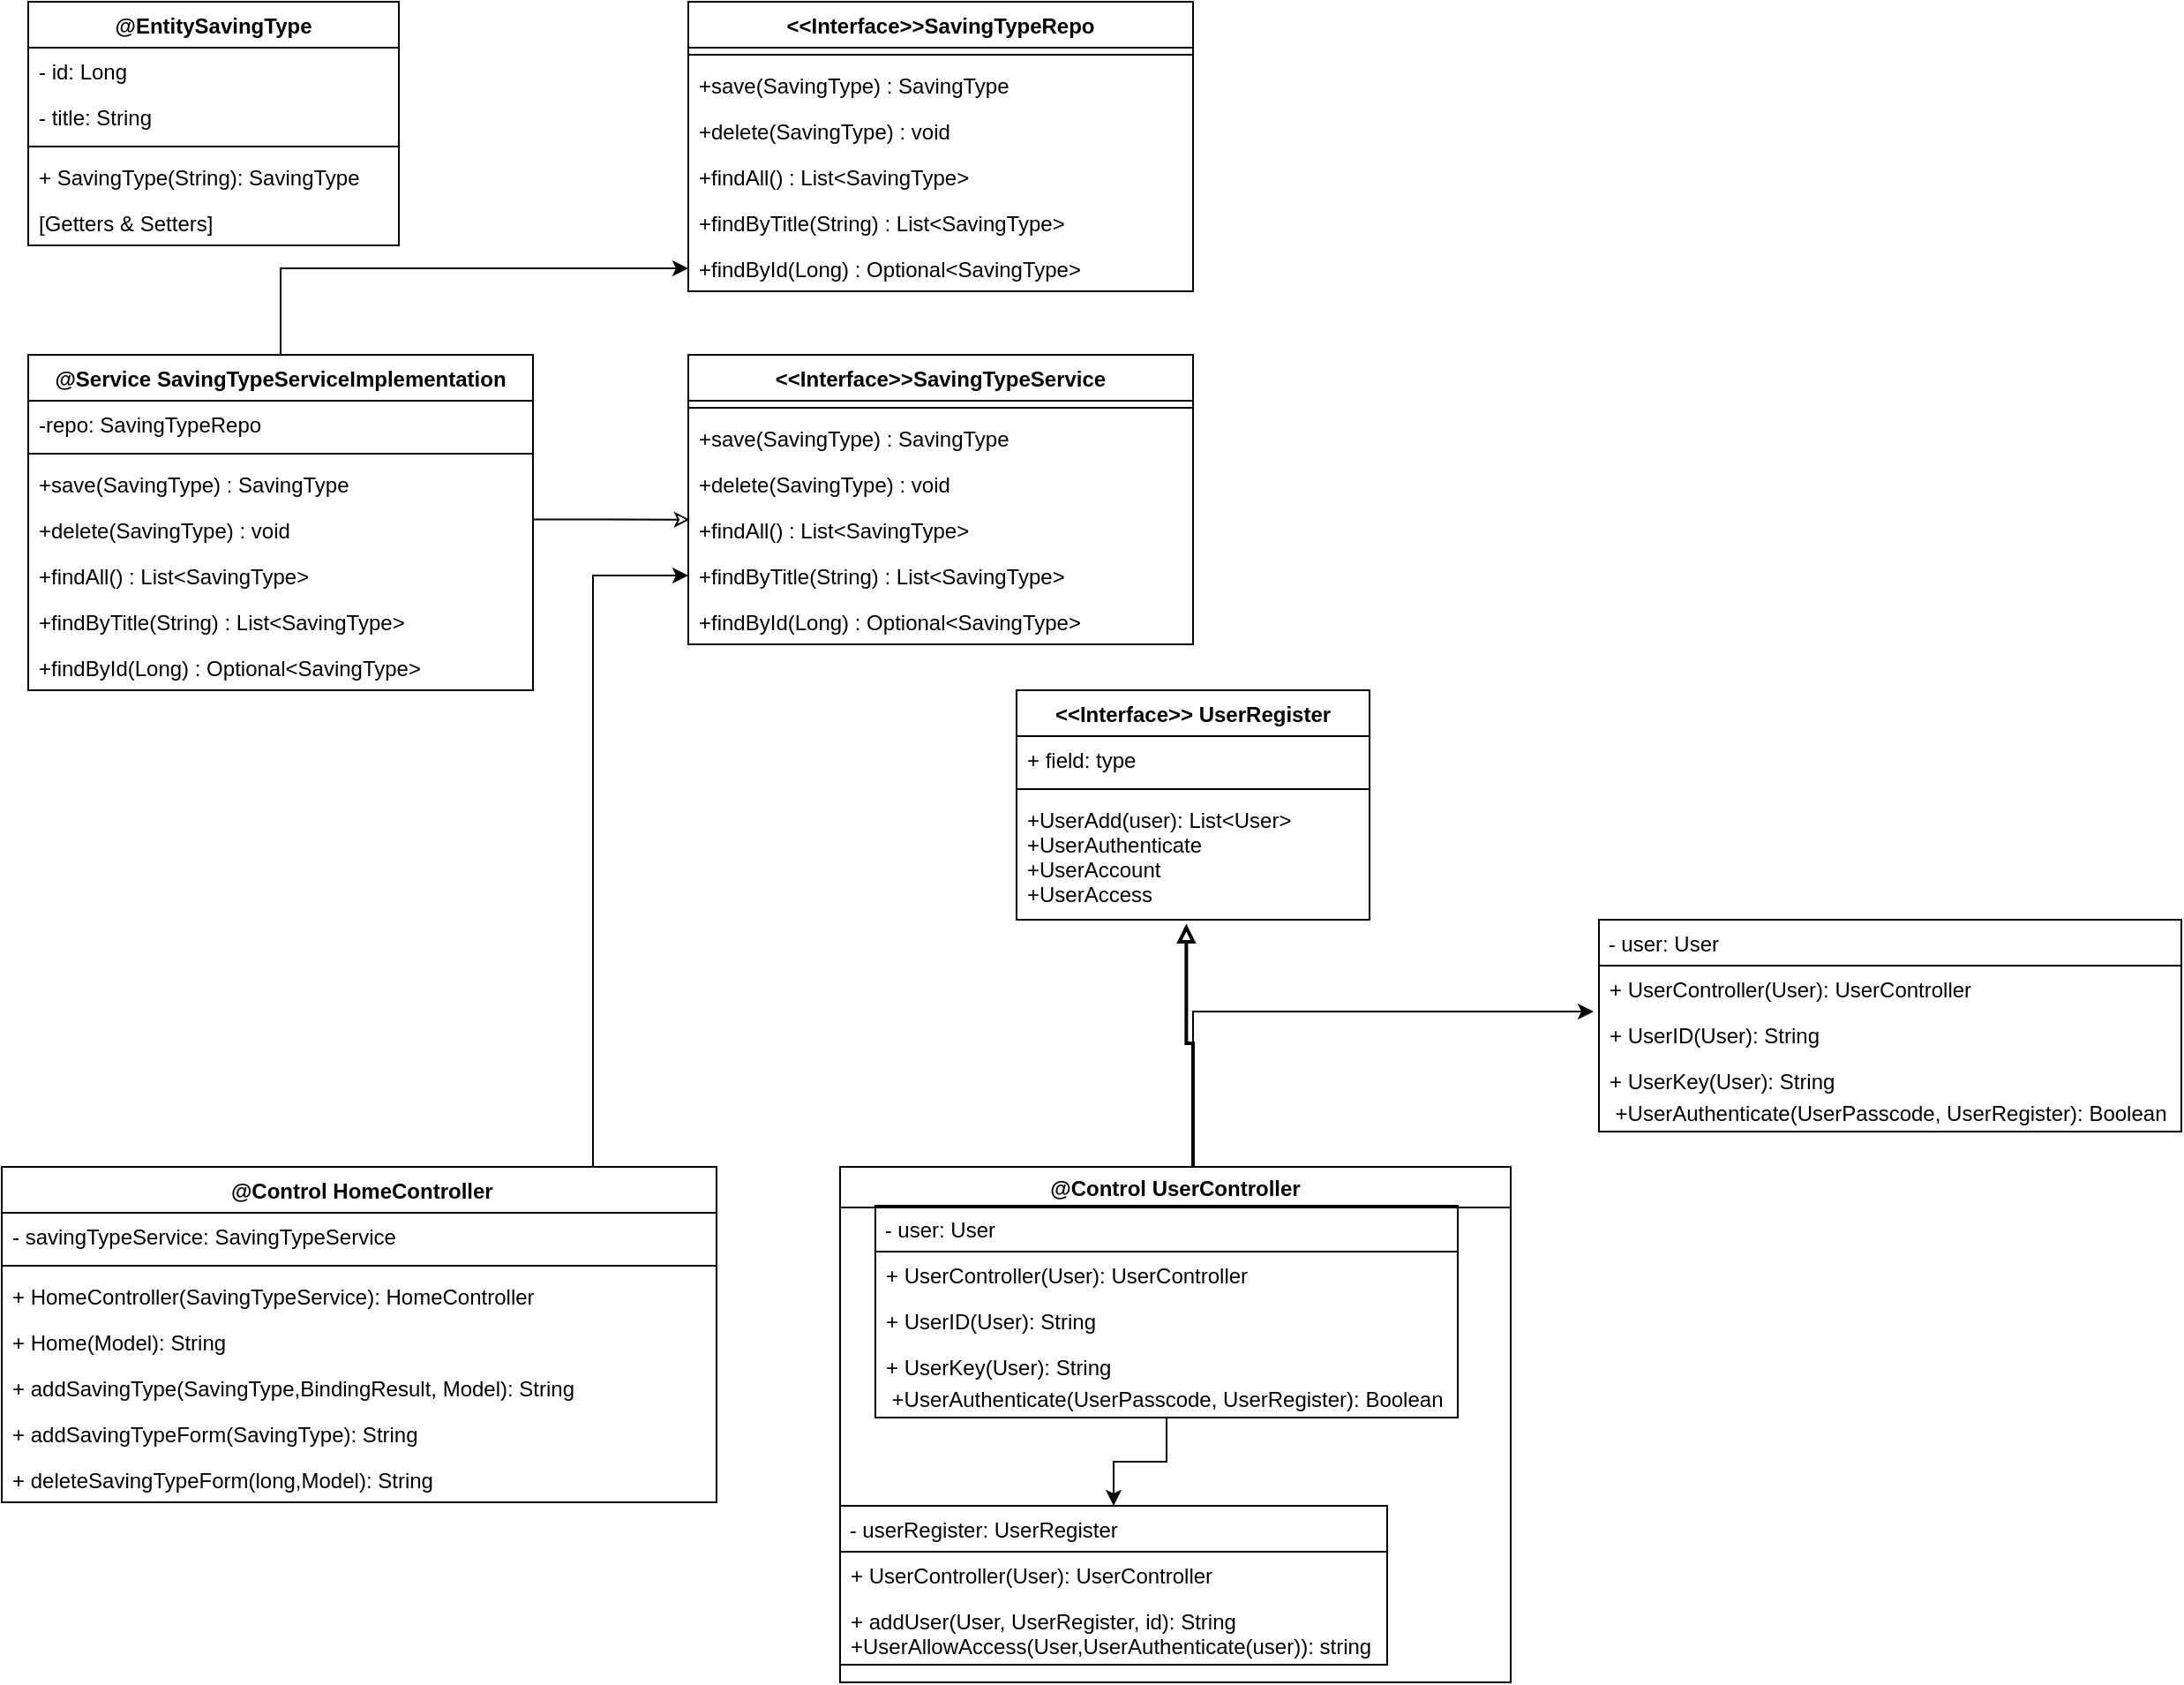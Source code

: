 <mxfile version="13.8.2" type="onedrive"><diagram id="UPOV53XJPt46uaujTBaV" name="Page-1"><mxGraphModel dx="1718" dy="936" grid="1" gridSize="10" guides="1" tooltips="1" connect="1" arrows="1" fold="1" page="1" pageScale="1" pageWidth="827" pageHeight="1169" math="0" shadow="0"><root><mxCell id="0"/><mxCell id="1" parent="0"/><mxCell id="iRIm101KUKBQ2ktEbunz-2" style="edgeStyle=orthogonalEdgeStyle;rounded=0;orthogonalLoop=1;jettySize=auto;html=1;entryX=0;entryY=0.5;entryDx=0;entryDy=0;" edge="1" parent="1" source="X53S201gnLeGKAmgcMss-23" target="2w_KGNxN2NJNlrG-rZb2-15"><mxGeometry relative="1" as="geometry"><Array as="points"><mxPoint x="360" y="335"/></Array></mxGeometry></mxCell><mxCell id="X53S201gnLeGKAmgcMss-23" value=" @Control HomeController" style="swimlane;fontStyle=1;align=center;verticalAlign=top;childLayout=stackLayout;horizontal=1;startSize=26;horizontalStack=0;resizeParent=1;resizeParentMax=0;resizeLast=0;collapsible=1;marginBottom=0;" parent="1" vertex="1"><mxGeometry x="25" y="670" width="405" height="190" as="geometry"/></mxCell><mxCell id="X53S201gnLeGKAmgcMss-24" value="- savingTypeService: SavingTypeService" style="text;strokeColor=none;fillColor=none;align=left;verticalAlign=top;spacingLeft=4;spacingRight=4;overflow=hidden;rotatable=0;points=[[0,0.5],[1,0.5]];portConstraint=eastwest;" parent="X53S201gnLeGKAmgcMss-23" vertex="1"><mxGeometry y="26" width="405" height="26" as="geometry"/></mxCell><mxCell id="X53S201gnLeGKAmgcMss-25" value="" style="line;strokeWidth=1;fillColor=none;align=left;verticalAlign=middle;spacingTop=-1;spacingLeft=3;spacingRight=3;rotatable=0;labelPosition=right;points=[];portConstraint=eastwest;" parent="X53S201gnLeGKAmgcMss-23" vertex="1"><mxGeometry y="52" width="405" height="8" as="geometry"/></mxCell><mxCell id="X53S201gnLeGKAmgcMss-26" value="+ HomeController(SavingTypeService): HomeController" style="text;strokeColor=none;fillColor=none;align=left;verticalAlign=top;spacingLeft=4;spacingRight=4;overflow=hidden;rotatable=0;points=[[0,0.5],[1,0.5]];portConstraint=eastwest;" parent="X53S201gnLeGKAmgcMss-23" vertex="1"><mxGeometry y="60" width="405" height="26" as="geometry"/></mxCell><mxCell id="2w_KGNxN2NJNlrG-rZb2-46" value="+ Home(Model): String" style="text;strokeColor=none;fillColor=none;align=left;verticalAlign=top;spacingLeft=4;spacingRight=4;overflow=hidden;rotatable=0;points=[[0,0.5],[1,0.5]];portConstraint=eastwest;" parent="X53S201gnLeGKAmgcMss-23" vertex="1"><mxGeometry y="86" width="405" height="26" as="geometry"/></mxCell><mxCell id="2w_KGNxN2NJNlrG-rZb2-47" value="+ addSavingType(SavingType,BindingResult, Model): String" style="text;strokeColor=none;fillColor=none;align=left;verticalAlign=top;spacingLeft=4;spacingRight=4;overflow=hidden;rotatable=0;points=[[0,0.5],[1,0.5]];portConstraint=eastwest;" parent="X53S201gnLeGKAmgcMss-23" vertex="1"><mxGeometry y="112" width="405" height="26" as="geometry"/></mxCell><mxCell id="2w_KGNxN2NJNlrG-rZb2-48" value="+ addSavingTypeForm(SavingType): String" style="text;strokeColor=none;fillColor=none;align=left;verticalAlign=top;spacingLeft=4;spacingRight=4;overflow=hidden;rotatable=0;points=[[0,0.5],[1,0.5]];portConstraint=eastwest;" parent="X53S201gnLeGKAmgcMss-23" vertex="1"><mxGeometry y="138" width="405" height="26" as="geometry"/></mxCell><mxCell id="2w_KGNxN2NJNlrG-rZb2-49" value="+ deleteSavingTypeForm(long,Model): String" style="text;strokeColor=none;fillColor=none;align=left;verticalAlign=top;spacingLeft=4;spacingRight=4;overflow=hidden;rotatable=0;points=[[0,0.5],[1,0.5]];portConstraint=eastwest;" parent="X53S201gnLeGKAmgcMss-23" vertex="1"><mxGeometry y="164" width="405" height="26" as="geometry"/></mxCell><mxCell id="X53S201gnLeGKAmgcMss-1" value="&lt;&lt;Interface&gt;&gt;SavingTypeRepo" style="swimlane;fontStyle=1;align=center;verticalAlign=top;childLayout=stackLayout;horizontal=1;startSize=26;horizontalStack=0;resizeParent=1;resizeParentMax=0;resizeLast=0;collapsible=1;marginBottom=0;" parent="1" vertex="1"><mxGeometry x="414" y="10" width="286" height="164" as="geometry"/></mxCell><mxCell id="X53S201gnLeGKAmgcMss-3" value="" style="line;strokeWidth=1;fillColor=none;align=left;verticalAlign=middle;spacingTop=-1;spacingLeft=3;spacingRight=3;rotatable=0;labelPosition=right;points=[];portConstraint=eastwest;" parent="X53S201gnLeGKAmgcMss-1" vertex="1"><mxGeometry y="26" width="286" height="8" as="geometry"/></mxCell><mxCell id="X53S201gnLeGKAmgcMss-4" value="+save(SavingType) : SavingType" style="text;strokeColor=none;fillColor=none;align=left;verticalAlign=top;spacingLeft=4;spacingRight=4;overflow=hidden;rotatable=0;points=[[0,0.5],[1,0.5]];portConstraint=eastwest;" parent="X53S201gnLeGKAmgcMss-1" vertex="1"><mxGeometry y="34" width="286" height="26" as="geometry"/></mxCell><mxCell id="2w_KGNxN2NJNlrG-rZb2-6" value="+delete(SavingType) : void" style="text;strokeColor=none;fillColor=none;align=left;verticalAlign=top;spacingLeft=4;spacingRight=4;overflow=hidden;rotatable=0;points=[[0,0.5],[1,0.5]];portConstraint=eastwest;" parent="X53S201gnLeGKAmgcMss-1" vertex="1"><mxGeometry y="60" width="286" height="26" as="geometry"/></mxCell><mxCell id="2w_KGNxN2NJNlrG-rZb2-7" value="+findAll() : List&lt;SavingType&gt;" style="text;strokeColor=none;fillColor=none;align=left;verticalAlign=top;spacingLeft=4;spacingRight=4;overflow=hidden;rotatable=0;points=[[0,0.5],[1,0.5]];portConstraint=eastwest;" parent="X53S201gnLeGKAmgcMss-1" vertex="1"><mxGeometry y="86" width="286" height="26" as="geometry"/></mxCell><mxCell id="2w_KGNxN2NJNlrG-rZb2-8" value="+findByTitle(String) : List&lt;SavingType&gt;" style="text;strokeColor=none;fillColor=none;align=left;verticalAlign=top;spacingLeft=4;spacingRight=4;overflow=hidden;rotatable=0;points=[[0,0.5],[1,0.5]];portConstraint=eastwest;" parent="X53S201gnLeGKAmgcMss-1" vertex="1"><mxGeometry y="112" width="286" height="26" as="geometry"/></mxCell><mxCell id="2w_KGNxN2NJNlrG-rZb2-9" value="+findById(Long) : Optional&lt;SavingType&gt;" style="text;strokeColor=none;fillColor=none;align=left;verticalAlign=top;spacingLeft=4;spacingRight=4;overflow=hidden;rotatable=0;points=[[0,0.5],[1,0.5]];portConstraint=eastwest;" parent="X53S201gnLeGKAmgcMss-1" vertex="1"><mxGeometry y="138" width="286" height="26" as="geometry"/></mxCell><mxCell id="2w_KGNxN2NJNlrG-rZb2-41" style="edgeStyle=orthogonalEdgeStyle;rounded=0;orthogonalLoop=1;jettySize=auto;html=1;entryX=0.003;entryY=0.282;entryDx=0;entryDy=0;entryPerimeter=0;endArrow=classic;endFill=0;" parent="1" source="2w_KGNxN2NJNlrG-rZb2-20" target="2w_KGNxN2NJNlrG-rZb2-14" edge="1"><mxGeometry relative="1" as="geometry"><Array as="points"><mxPoint x="370" y="303"/></Array></mxGeometry></mxCell><mxCell id="2w_KGNxN2NJNlrG-rZb2-42" style="edgeStyle=orthogonalEdgeStyle;rounded=0;orthogonalLoop=1;jettySize=auto;html=1;entryX=0;entryY=0.5;entryDx=0;entryDy=0;" parent="1" source="2w_KGNxN2NJNlrG-rZb2-20" target="2w_KGNxN2NJNlrG-rZb2-9" edge="1"><mxGeometry relative="1" as="geometry"/></mxCell><mxCell id="2w_KGNxN2NJNlrG-rZb2-20" value="@Service SavingTypeServiceImplementation" style="swimlane;fontStyle=1;align=center;verticalAlign=top;childLayout=stackLayout;horizontal=1;startSize=26;horizontalStack=0;resizeParent=1;resizeParentMax=0;resizeLast=0;collapsible=1;marginBottom=0;" parent="1" vertex="1"><mxGeometry x="40" y="210" width="286" height="190" as="geometry"><mxRectangle x="357" y="610" width="290" height="26" as="alternateBounds"/></mxGeometry></mxCell><mxCell id="2w_KGNxN2NJNlrG-rZb2-30" value="-repo: SavingTypeRepo" style="text;strokeColor=none;fillColor=none;align=left;verticalAlign=top;spacingLeft=4;spacingRight=4;overflow=hidden;rotatable=0;points=[[0,0.5],[1,0.5]];portConstraint=eastwest;" parent="2w_KGNxN2NJNlrG-rZb2-20" vertex="1"><mxGeometry y="26" width="286" height="26" as="geometry"/></mxCell><mxCell id="2w_KGNxN2NJNlrG-rZb2-21" value="" style="line;strokeWidth=1;fillColor=none;align=left;verticalAlign=middle;spacingTop=-1;spacingLeft=3;spacingRight=3;rotatable=0;labelPosition=right;points=[];portConstraint=eastwest;" parent="2w_KGNxN2NJNlrG-rZb2-20" vertex="1"><mxGeometry y="52" width="286" height="8" as="geometry"/></mxCell><mxCell id="2w_KGNxN2NJNlrG-rZb2-22" value="+save(SavingType) : SavingType" style="text;strokeColor=none;fillColor=none;align=left;verticalAlign=top;spacingLeft=4;spacingRight=4;overflow=hidden;rotatable=0;points=[[0,0.5],[1,0.5]];portConstraint=eastwest;" parent="2w_KGNxN2NJNlrG-rZb2-20" vertex="1"><mxGeometry y="60" width="286" height="26" as="geometry"/></mxCell><mxCell id="2w_KGNxN2NJNlrG-rZb2-23" value="+delete(SavingType) : void" style="text;strokeColor=none;fillColor=none;align=left;verticalAlign=top;spacingLeft=4;spacingRight=4;overflow=hidden;rotatable=0;points=[[0,0.5],[1,0.5]];portConstraint=eastwest;" parent="2w_KGNxN2NJNlrG-rZb2-20" vertex="1"><mxGeometry y="86" width="286" height="26" as="geometry"/></mxCell><mxCell id="2w_KGNxN2NJNlrG-rZb2-24" value="+findAll() : List&lt;SavingType&gt;" style="text;strokeColor=none;fillColor=none;align=left;verticalAlign=top;spacingLeft=4;spacingRight=4;overflow=hidden;rotatable=0;points=[[0,0.5],[1,0.5]];portConstraint=eastwest;" parent="2w_KGNxN2NJNlrG-rZb2-20" vertex="1"><mxGeometry y="112" width="286" height="26" as="geometry"/></mxCell><mxCell id="2w_KGNxN2NJNlrG-rZb2-25" value="+findByTitle(String) : List&lt;SavingType&gt;" style="text;strokeColor=none;fillColor=none;align=left;verticalAlign=top;spacingLeft=4;spacingRight=4;overflow=hidden;rotatable=0;points=[[0,0.5],[1,0.5]];portConstraint=eastwest;" parent="2w_KGNxN2NJNlrG-rZb2-20" vertex="1"><mxGeometry y="138" width="286" height="26" as="geometry"/></mxCell><mxCell id="2w_KGNxN2NJNlrG-rZb2-26" value="+findById(Long) : Optional&lt;SavingType&gt;" style="text;strokeColor=none;fillColor=none;align=left;verticalAlign=top;spacingLeft=4;spacingRight=4;overflow=hidden;rotatable=0;points=[[0,0.5],[1,0.5]];portConstraint=eastwest;" parent="2w_KGNxN2NJNlrG-rZb2-20" vertex="1"><mxGeometry y="164" width="286" height="26" as="geometry"/></mxCell><mxCell id="2w_KGNxN2NJNlrG-rZb2-10" value="&lt;&lt;Interface&gt;&gt;SavingTypeService" style="swimlane;fontStyle=1;align=center;verticalAlign=top;childLayout=stackLayout;horizontal=1;startSize=26;horizontalStack=0;resizeParent=1;resizeParentMax=0;resizeLast=0;collapsible=1;marginBottom=0;" parent="1" vertex="1"><mxGeometry x="414" y="210" width="286" height="164" as="geometry"/></mxCell><mxCell id="2w_KGNxN2NJNlrG-rZb2-11" value="" style="line;strokeWidth=1;fillColor=none;align=left;verticalAlign=middle;spacingTop=-1;spacingLeft=3;spacingRight=3;rotatable=0;labelPosition=right;points=[];portConstraint=eastwest;" parent="2w_KGNxN2NJNlrG-rZb2-10" vertex="1"><mxGeometry y="26" width="286" height="8" as="geometry"/></mxCell><mxCell id="2w_KGNxN2NJNlrG-rZb2-12" value="+save(SavingType) : SavingType" style="text;strokeColor=none;fillColor=none;align=left;verticalAlign=top;spacingLeft=4;spacingRight=4;overflow=hidden;rotatable=0;points=[[0,0.5],[1,0.5]];portConstraint=eastwest;" parent="2w_KGNxN2NJNlrG-rZb2-10" vertex="1"><mxGeometry y="34" width="286" height="26" as="geometry"/></mxCell><mxCell id="2w_KGNxN2NJNlrG-rZb2-13" value="+delete(SavingType) : void" style="text;strokeColor=none;fillColor=none;align=left;verticalAlign=top;spacingLeft=4;spacingRight=4;overflow=hidden;rotatable=0;points=[[0,0.5],[1,0.5]];portConstraint=eastwest;" parent="2w_KGNxN2NJNlrG-rZb2-10" vertex="1"><mxGeometry y="60" width="286" height="26" as="geometry"/></mxCell><mxCell id="2w_KGNxN2NJNlrG-rZb2-14" value="+findAll() : List&lt;SavingType&gt;" style="text;strokeColor=none;fillColor=none;align=left;verticalAlign=top;spacingLeft=4;spacingRight=4;overflow=hidden;rotatable=0;points=[[0,0.5],[1,0.5]];portConstraint=eastwest;" parent="2w_KGNxN2NJNlrG-rZb2-10" vertex="1"><mxGeometry y="86" width="286" height="26" as="geometry"/></mxCell><mxCell id="2w_KGNxN2NJNlrG-rZb2-15" value="+findByTitle(String) : List&lt;SavingType&gt;" style="text;strokeColor=none;fillColor=none;align=left;verticalAlign=top;spacingLeft=4;spacingRight=4;overflow=hidden;rotatable=0;points=[[0,0.5],[1,0.5]];portConstraint=eastwest;" parent="2w_KGNxN2NJNlrG-rZb2-10" vertex="1"><mxGeometry y="112" width="286" height="26" as="geometry"/></mxCell><mxCell id="2w_KGNxN2NJNlrG-rZb2-16" value="+findById(Long) : Optional&lt;SavingType&gt;" style="text;strokeColor=none;fillColor=none;align=left;verticalAlign=top;spacingLeft=4;spacingRight=4;overflow=hidden;rotatable=0;points=[[0,0.5],[1,0.5]];portConstraint=eastwest;" parent="2w_KGNxN2NJNlrG-rZb2-10" vertex="1"><mxGeometry y="138" width="286" height="26" as="geometry"/></mxCell><mxCell id="X53S201gnLeGKAmgcMss-5" value="@EntitySavingType" style="swimlane;fontStyle=1;align=center;verticalAlign=top;childLayout=stackLayout;horizontal=1;startSize=26;horizontalStack=0;resizeParent=1;resizeParentMax=0;resizeLast=0;collapsible=1;marginBottom=0;" parent="1" vertex="1"><mxGeometry x="40" y="10" width="210" height="138" as="geometry"/></mxCell><mxCell id="X53S201gnLeGKAmgcMss-6" value="- id: Long&#xA;" style="text;strokeColor=none;fillColor=none;align=left;verticalAlign=top;spacingLeft=4;spacingRight=4;overflow=hidden;rotatable=0;points=[[0,0.5],[1,0.5]];portConstraint=eastwest;" parent="X53S201gnLeGKAmgcMss-5" vertex="1"><mxGeometry y="26" width="210" height="26" as="geometry"/></mxCell><mxCell id="2w_KGNxN2NJNlrG-rZb2-1" value="- title: String&#xA;" style="text;strokeColor=none;fillColor=none;align=left;verticalAlign=top;spacingLeft=4;spacingRight=4;overflow=hidden;rotatable=0;points=[[0,0.5],[1,0.5]];portConstraint=eastwest;" parent="X53S201gnLeGKAmgcMss-5" vertex="1"><mxGeometry y="52" width="210" height="26" as="geometry"/></mxCell><mxCell id="X53S201gnLeGKAmgcMss-7" value="" style="line;strokeWidth=1;fillColor=none;align=left;verticalAlign=middle;spacingTop=-1;spacingLeft=3;spacingRight=3;rotatable=0;labelPosition=right;points=[];portConstraint=eastwest;" parent="X53S201gnLeGKAmgcMss-5" vertex="1"><mxGeometry y="78" width="210" height="8" as="geometry"/></mxCell><mxCell id="X53S201gnLeGKAmgcMss-8" value="+ SavingType(String): SavingType" style="text;strokeColor=none;fillColor=none;align=left;verticalAlign=top;spacingLeft=4;spacingRight=4;overflow=hidden;rotatable=0;points=[[0,0.5],[1,0.5]];portConstraint=eastwest;" parent="X53S201gnLeGKAmgcMss-5" vertex="1"><mxGeometry y="86" width="210" height="26" as="geometry"/></mxCell><mxCell id="2w_KGNxN2NJNlrG-rZb2-2" value="[Getters &amp; Setters]" style="text;strokeColor=none;fillColor=none;align=left;verticalAlign=top;spacingLeft=4;spacingRight=4;overflow=hidden;rotatable=0;points=[[0,0.5],[1,0.5]];portConstraint=eastwest;" parent="X53S201gnLeGKAmgcMss-5" vertex="1"><mxGeometry y="112" width="210" height="26" as="geometry"/></mxCell><mxCell id="eeIHZY7p8bbHrmFOEWPB-21" value="&lt;&lt;Interface&gt;&gt; UserRegister" style="swimlane;fontStyle=1;align=center;verticalAlign=top;childLayout=stackLayout;horizontal=1;startSize=26;horizontalStack=0;resizeParent=1;resizeParentMax=0;resizeLast=0;collapsible=1;marginBottom=0;" parent="1" vertex="1"><mxGeometry x="600" y="400" width="200" height="130" as="geometry"/></mxCell><mxCell id="eeIHZY7p8bbHrmFOEWPB-22" value="+ field: type" style="text;strokeColor=none;fillColor=none;align=left;verticalAlign=top;spacingLeft=4;spacingRight=4;overflow=hidden;rotatable=0;points=[[0,0.5],[1,0.5]];portConstraint=eastwest;" parent="eeIHZY7p8bbHrmFOEWPB-21" vertex="1"><mxGeometry y="26" width="200" height="26" as="geometry"/></mxCell><mxCell id="eeIHZY7p8bbHrmFOEWPB-23" value="" style="line;strokeWidth=1;fillColor=none;align=left;verticalAlign=middle;spacingTop=-1;spacingLeft=3;spacingRight=3;rotatable=0;labelPosition=right;points=[];portConstraint=eastwest;" parent="eeIHZY7p8bbHrmFOEWPB-21" vertex="1"><mxGeometry y="52" width="200" height="8" as="geometry"/></mxCell><mxCell id="eeIHZY7p8bbHrmFOEWPB-24" value="+UserAdd(user): List&lt;User&gt;&#xA;+UserAuthenticate&#xA;+UserAccount&#xA;+UserAccess" style="text;strokeColor=none;fillColor=none;align=left;verticalAlign=top;spacingLeft=4;spacingRight=4;overflow=hidden;rotatable=0;points=[[0,0.5],[1,0.5]];portConstraint=eastwest;" parent="eeIHZY7p8bbHrmFOEWPB-21" vertex="1"><mxGeometry y="60" width="200" height="70" as="geometry"/></mxCell><mxCell id="iRIm101KUKBQ2ktEbunz-8" style="edgeStyle=orthogonalEdgeStyle;rounded=0;orthogonalLoop=1;jettySize=auto;html=1;entryX=0.481;entryY=1.033;entryDx=0;entryDy=0;entryPerimeter=0;endArrow=block;endFill=0;strokeWidth=2;" edge="1" parent="1" source="eeIHZY7p8bbHrmFOEWPB-1" target="eeIHZY7p8bbHrmFOEWPB-24"><mxGeometry relative="1" as="geometry"><Array as="points"><mxPoint x="700" y="600"/><mxPoint x="696" y="600"/></Array></mxGeometry></mxCell><mxCell id="iRIm101KUKBQ2ktEbunz-9" style="edgeStyle=orthogonalEdgeStyle;rounded=0;orthogonalLoop=1;jettySize=auto;html=1;entryX=-0.009;entryY=0.981;entryDx=0;entryDy=0;entryPerimeter=0;" edge="1" parent="1" source="eeIHZY7p8bbHrmFOEWPB-1" target="iRIm101KUKBQ2ktEbunz-4"><mxGeometry relative="1" as="geometry"><Array as="points"><mxPoint x="700" y="582"/><mxPoint x="927" y="582"/></Array></mxGeometry></mxCell><mxCell id="eeIHZY7p8bbHrmFOEWPB-1" value="@Control UserController" style="swimlane;" parent="1" vertex="1"><mxGeometry x="500" y="670" width="380" height="292" as="geometry"/></mxCell><mxCell id="eeIHZY7p8bbHrmFOEWPB-12" value="" style="edgeStyle=orthogonalEdgeStyle;rounded=0;orthogonalLoop=1;jettySize=auto;html=1;" parent="eeIHZY7p8bbHrmFOEWPB-1" source="eeIHZY7p8bbHrmFOEWPB-3" target="eeIHZY7p8bbHrmFOEWPB-8" edge="1"><mxGeometry relative="1" as="geometry"/></mxCell><mxCell id="eeIHZY7p8bbHrmFOEWPB-3" value=" - user: User" style="swimlane;fontStyle=0;childLayout=stackLayout;horizontal=1;startSize=26;fillColor=none;horizontalStack=0;resizeParent=1;resizeParentMax=0;resizeLast=0;collapsible=1;marginBottom=0;align=left;" parent="eeIHZY7p8bbHrmFOEWPB-1" vertex="1"><mxGeometry x="20" y="22" width="330" height="120" as="geometry"><mxRectangle y="22" width="100" height="26" as="alternateBounds"/></mxGeometry></mxCell><mxCell id="eeIHZY7p8bbHrmFOEWPB-4" value="+ UserController(User): UserController" style="text;strokeColor=none;fillColor=none;align=left;verticalAlign=top;spacingLeft=4;spacingRight=4;overflow=hidden;rotatable=0;points=[[0,0.5],[1,0.5]];portConstraint=eastwest;" parent="eeIHZY7p8bbHrmFOEWPB-3" vertex="1"><mxGeometry y="26" width="330" height="26" as="geometry"/></mxCell><mxCell id="eeIHZY7p8bbHrmFOEWPB-5" value="+ UserID(User): String" style="text;strokeColor=none;fillColor=none;align=left;verticalAlign=top;spacingLeft=4;spacingRight=4;overflow=hidden;rotatable=0;points=[[0,0.5],[1,0.5]];portConstraint=eastwest;" parent="eeIHZY7p8bbHrmFOEWPB-3" vertex="1"><mxGeometry y="52" width="330" height="26" as="geometry"/></mxCell><mxCell id="eeIHZY7p8bbHrmFOEWPB-6" value="+ UserKey(User): String&#xA;" style="text;strokeColor=none;fillColor=none;align=left;verticalAlign=top;spacingLeft=4;spacingRight=4;overflow=hidden;rotatable=0;points=[[0,0.5],[1,0.5]];portConstraint=eastwest;" parent="eeIHZY7p8bbHrmFOEWPB-3" vertex="1"><mxGeometry y="78" width="330" height="22" as="geometry"/></mxCell><mxCell id="eeIHZY7p8bbHrmFOEWPB-19" value="+UserAuthenticate(UserPasscode, UserRegister): Boolean" style="text;html=1;align=center;verticalAlign=middle;resizable=0;points=[];autosize=1;" parent="eeIHZY7p8bbHrmFOEWPB-3" vertex="1"><mxGeometry y="100" width="330" height="20" as="geometry"/></mxCell><mxCell id="eeIHZY7p8bbHrmFOEWPB-8" value=" - userRegister: UserRegister" style="swimlane;fontStyle=0;childLayout=stackLayout;horizontal=1;startSize=26;fillColor=none;horizontalStack=0;resizeParent=1;resizeParentMax=0;resizeLast=0;collapsible=1;marginBottom=0;align=left;" parent="eeIHZY7p8bbHrmFOEWPB-1" vertex="1"><mxGeometry y="192" width="310" height="90" as="geometry"><mxRectangle y="22" width="100" height="26" as="alternateBounds"/></mxGeometry></mxCell><mxCell id="eeIHZY7p8bbHrmFOEWPB-9" value="+ UserController(User): UserController" style="text;strokeColor=none;fillColor=none;align=left;verticalAlign=top;spacingLeft=4;spacingRight=4;overflow=hidden;rotatable=0;points=[[0,0.5],[1,0.5]];portConstraint=eastwest;" parent="eeIHZY7p8bbHrmFOEWPB-8" vertex="1"><mxGeometry y="26" width="310" height="26" as="geometry"/></mxCell><mxCell id="eeIHZY7p8bbHrmFOEWPB-10" value="+ addUser(User, UserRegister, id): String&#xA;+UserAllowAccess(User,UserAuthenticate(user)): string" style="text;strokeColor=none;fillColor=none;align=left;verticalAlign=top;spacingLeft=4;spacingRight=4;overflow=hidden;rotatable=0;points=[[0,0.5],[1,0.5]];portConstraint=eastwest;" parent="eeIHZY7p8bbHrmFOEWPB-8" vertex="1"><mxGeometry y="52" width="310" height="38" as="geometry"/></mxCell><mxCell id="iRIm101KUKBQ2ktEbunz-3" value=" - user: User" style="swimlane;fontStyle=0;childLayout=stackLayout;horizontal=1;startSize=26;fillColor=none;horizontalStack=0;resizeParent=1;resizeParentMax=0;resizeLast=0;collapsible=1;marginBottom=0;align=left;" vertex="1" parent="1"><mxGeometry x="930" y="530" width="330" height="120" as="geometry"><mxRectangle y="22" width="100" height="26" as="alternateBounds"/></mxGeometry></mxCell><mxCell id="iRIm101KUKBQ2ktEbunz-4" value="+ UserController(User): UserController" style="text;strokeColor=none;fillColor=none;align=left;verticalAlign=top;spacingLeft=4;spacingRight=4;overflow=hidden;rotatable=0;points=[[0,0.5],[1,0.5]];portConstraint=eastwest;" vertex="1" parent="iRIm101KUKBQ2ktEbunz-3"><mxGeometry y="26" width="330" height="26" as="geometry"/></mxCell><mxCell id="iRIm101KUKBQ2ktEbunz-5" value="+ UserID(User): String" style="text;strokeColor=none;fillColor=none;align=left;verticalAlign=top;spacingLeft=4;spacingRight=4;overflow=hidden;rotatable=0;points=[[0,0.5],[1,0.5]];portConstraint=eastwest;" vertex="1" parent="iRIm101KUKBQ2ktEbunz-3"><mxGeometry y="52" width="330" height="26" as="geometry"/></mxCell><mxCell id="iRIm101KUKBQ2ktEbunz-6" value="+ UserKey(User): String&#xA;" style="text;strokeColor=none;fillColor=none;align=left;verticalAlign=top;spacingLeft=4;spacingRight=4;overflow=hidden;rotatable=0;points=[[0,0.5],[1,0.5]];portConstraint=eastwest;" vertex="1" parent="iRIm101KUKBQ2ktEbunz-3"><mxGeometry y="78" width="330" height="22" as="geometry"/></mxCell><mxCell id="iRIm101KUKBQ2ktEbunz-7" value="+UserAuthenticate(UserPasscode, UserRegister): Boolean" style="text;html=1;align=center;verticalAlign=middle;resizable=0;points=[];autosize=1;" vertex="1" parent="iRIm101KUKBQ2ktEbunz-3"><mxGeometry y="100" width="330" height="20" as="geometry"/></mxCell></root></mxGraphModel></diagram></mxfile>